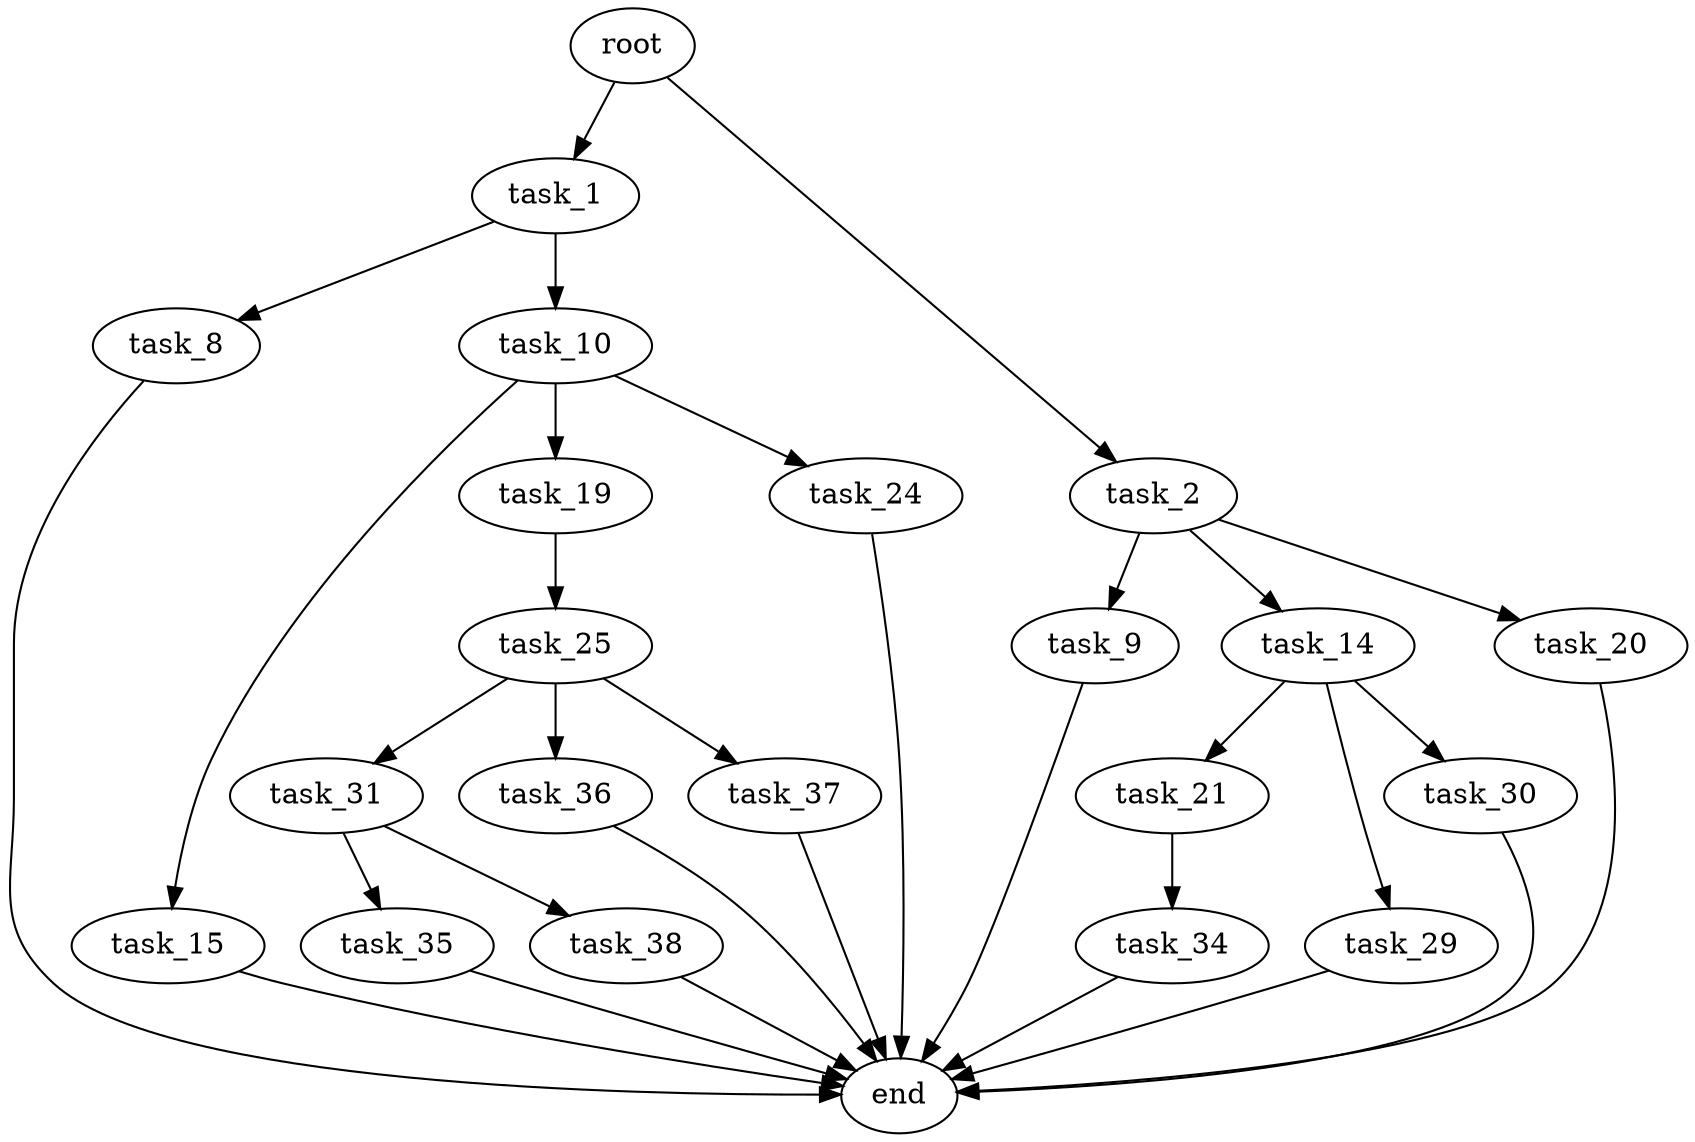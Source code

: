 digraph G {
  root [size="0.000000"];
  task_1 [size="27652463926.000000"];
  task_2 [size="20396842577.000000"];
  task_8 [size="368293445632.000000"];
  task_9 [size="147610834573.000000"];
  task_10 [size="117244875283.000000"];
  task_14 [size="10059943086.000000"];
  task_15 [size="772669544611.000000"];
  task_19 [size="77302943501.000000"];
  task_20 [size="2289116354.000000"];
  task_21 [size="782757789696.000000"];
  task_24 [size="1073741824000.000000"];
  task_25 [size="5372472024.000000"];
  task_29 [size="485615870970.000000"];
  task_30 [size="231928233984.000000"];
  task_31 [size="99903610894.000000"];
  task_34 [size="134217728000.000000"];
  task_35 [size="3250863980.000000"];
  task_36 [size="25175655512.000000"];
  task_37 [size="44365144841.000000"];
  task_38 [size="288215088811.000000"];
  end [size="0.000000"];

  root -> task_1 [size="1.000000"];
  root -> task_2 [size="1.000000"];
  task_1 -> task_8 [size="33554432.000000"];
  task_1 -> task_10 [size="33554432.000000"];
  task_2 -> task_9 [size="411041792.000000"];
  task_2 -> task_14 [size="411041792.000000"];
  task_2 -> task_20 [size="411041792.000000"];
  task_8 -> end [size="1.000000"];
  task_9 -> end [size="1.000000"];
  task_10 -> task_15 [size="411041792.000000"];
  task_10 -> task_19 [size="411041792.000000"];
  task_10 -> task_24 [size="411041792.000000"];
  task_14 -> task_21 [size="536870912.000000"];
  task_14 -> task_29 [size="536870912.000000"];
  task_14 -> task_30 [size="536870912.000000"];
  task_15 -> end [size="1.000000"];
  task_19 -> task_25 [size="209715200.000000"];
  task_20 -> end [size="1.000000"];
  task_21 -> task_34 [size="679477248.000000"];
  task_24 -> end [size="1.000000"];
  task_25 -> task_31 [size="134217728.000000"];
  task_25 -> task_36 [size="134217728.000000"];
  task_25 -> task_37 [size="134217728.000000"];
  task_29 -> end [size="1.000000"];
  task_30 -> end [size="1.000000"];
  task_31 -> task_35 [size="134217728.000000"];
  task_31 -> task_38 [size="134217728.000000"];
  task_34 -> end [size="1.000000"];
  task_35 -> end [size="1.000000"];
  task_36 -> end [size="1.000000"];
  task_37 -> end [size="1.000000"];
  task_38 -> end [size="1.000000"];
}
